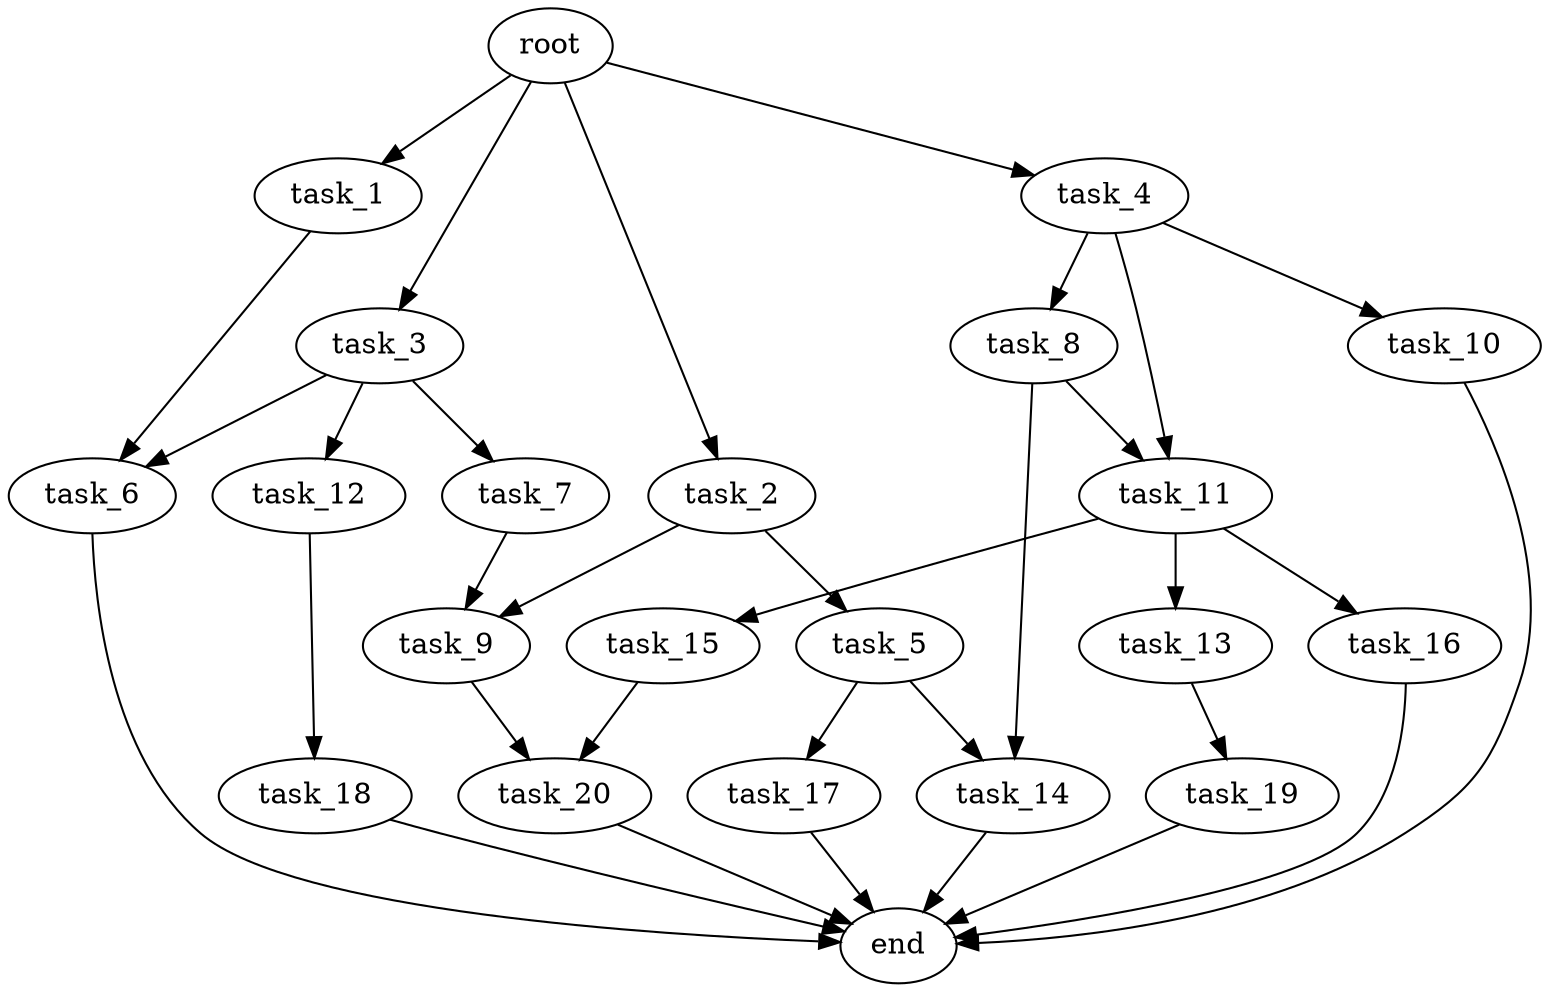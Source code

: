 digraph G {
  root [size="0.000000e+00"];
  task_1 [size="1.372156e+10"];
  task_2 [size="7.734831e+10"];
  task_3 [size="7.531825e+10"];
  task_4 [size="1.332329e+10"];
  task_5 [size="9.929409e+10"];
  task_6 [size="1.429388e+10"];
  task_7 [size="5.305552e+10"];
  task_8 [size="8.573894e+08"];
  task_9 [size="6.500552e+10"];
  task_10 [size="4.401554e+10"];
  task_11 [size="7.224598e+10"];
  task_12 [size="6.281172e+10"];
  task_13 [size="1.514590e+10"];
  task_14 [size="4.117687e+10"];
  task_15 [size="6.865975e+10"];
  task_16 [size="8.599765e+10"];
  task_17 [size="8.677936e+09"];
  task_18 [size="1.005551e+10"];
  task_19 [size="7.524704e+10"];
  task_20 [size="5.896150e+10"];
  end [size="0.000000e+00"];

  root -> task_1 [size="1.000000e-12"];
  root -> task_2 [size="1.000000e-12"];
  root -> task_3 [size="1.000000e-12"];
  root -> task_4 [size="1.000000e-12"];
  task_1 -> task_6 [size="7.146939e+07"];
  task_2 -> task_5 [size="9.929409e+08"];
  task_2 -> task_9 [size="3.250276e+08"];
  task_3 -> task_6 [size="7.146939e+07"];
  task_3 -> task_7 [size="5.305552e+08"];
  task_3 -> task_12 [size="6.281172e+08"];
  task_4 -> task_8 [size="8.573894e+06"];
  task_4 -> task_10 [size="4.401554e+08"];
  task_4 -> task_11 [size="3.612299e+08"];
  task_5 -> task_14 [size="2.058844e+08"];
  task_5 -> task_17 [size="8.677936e+07"];
  task_6 -> end [size="1.000000e-12"];
  task_7 -> task_9 [size="3.250276e+08"];
  task_8 -> task_11 [size="3.612299e+08"];
  task_8 -> task_14 [size="2.058844e+08"];
  task_9 -> task_20 [size="2.948075e+08"];
  task_10 -> end [size="1.000000e-12"];
  task_11 -> task_13 [size="1.514590e+08"];
  task_11 -> task_15 [size="6.865975e+08"];
  task_11 -> task_16 [size="8.599765e+08"];
  task_12 -> task_18 [size="1.005551e+08"];
  task_13 -> task_19 [size="7.524704e+08"];
  task_14 -> end [size="1.000000e-12"];
  task_15 -> task_20 [size="2.948075e+08"];
  task_16 -> end [size="1.000000e-12"];
  task_17 -> end [size="1.000000e-12"];
  task_18 -> end [size="1.000000e-12"];
  task_19 -> end [size="1.000000e-12"];
  task_20 -> end [size="1.000000e-12"];
}
